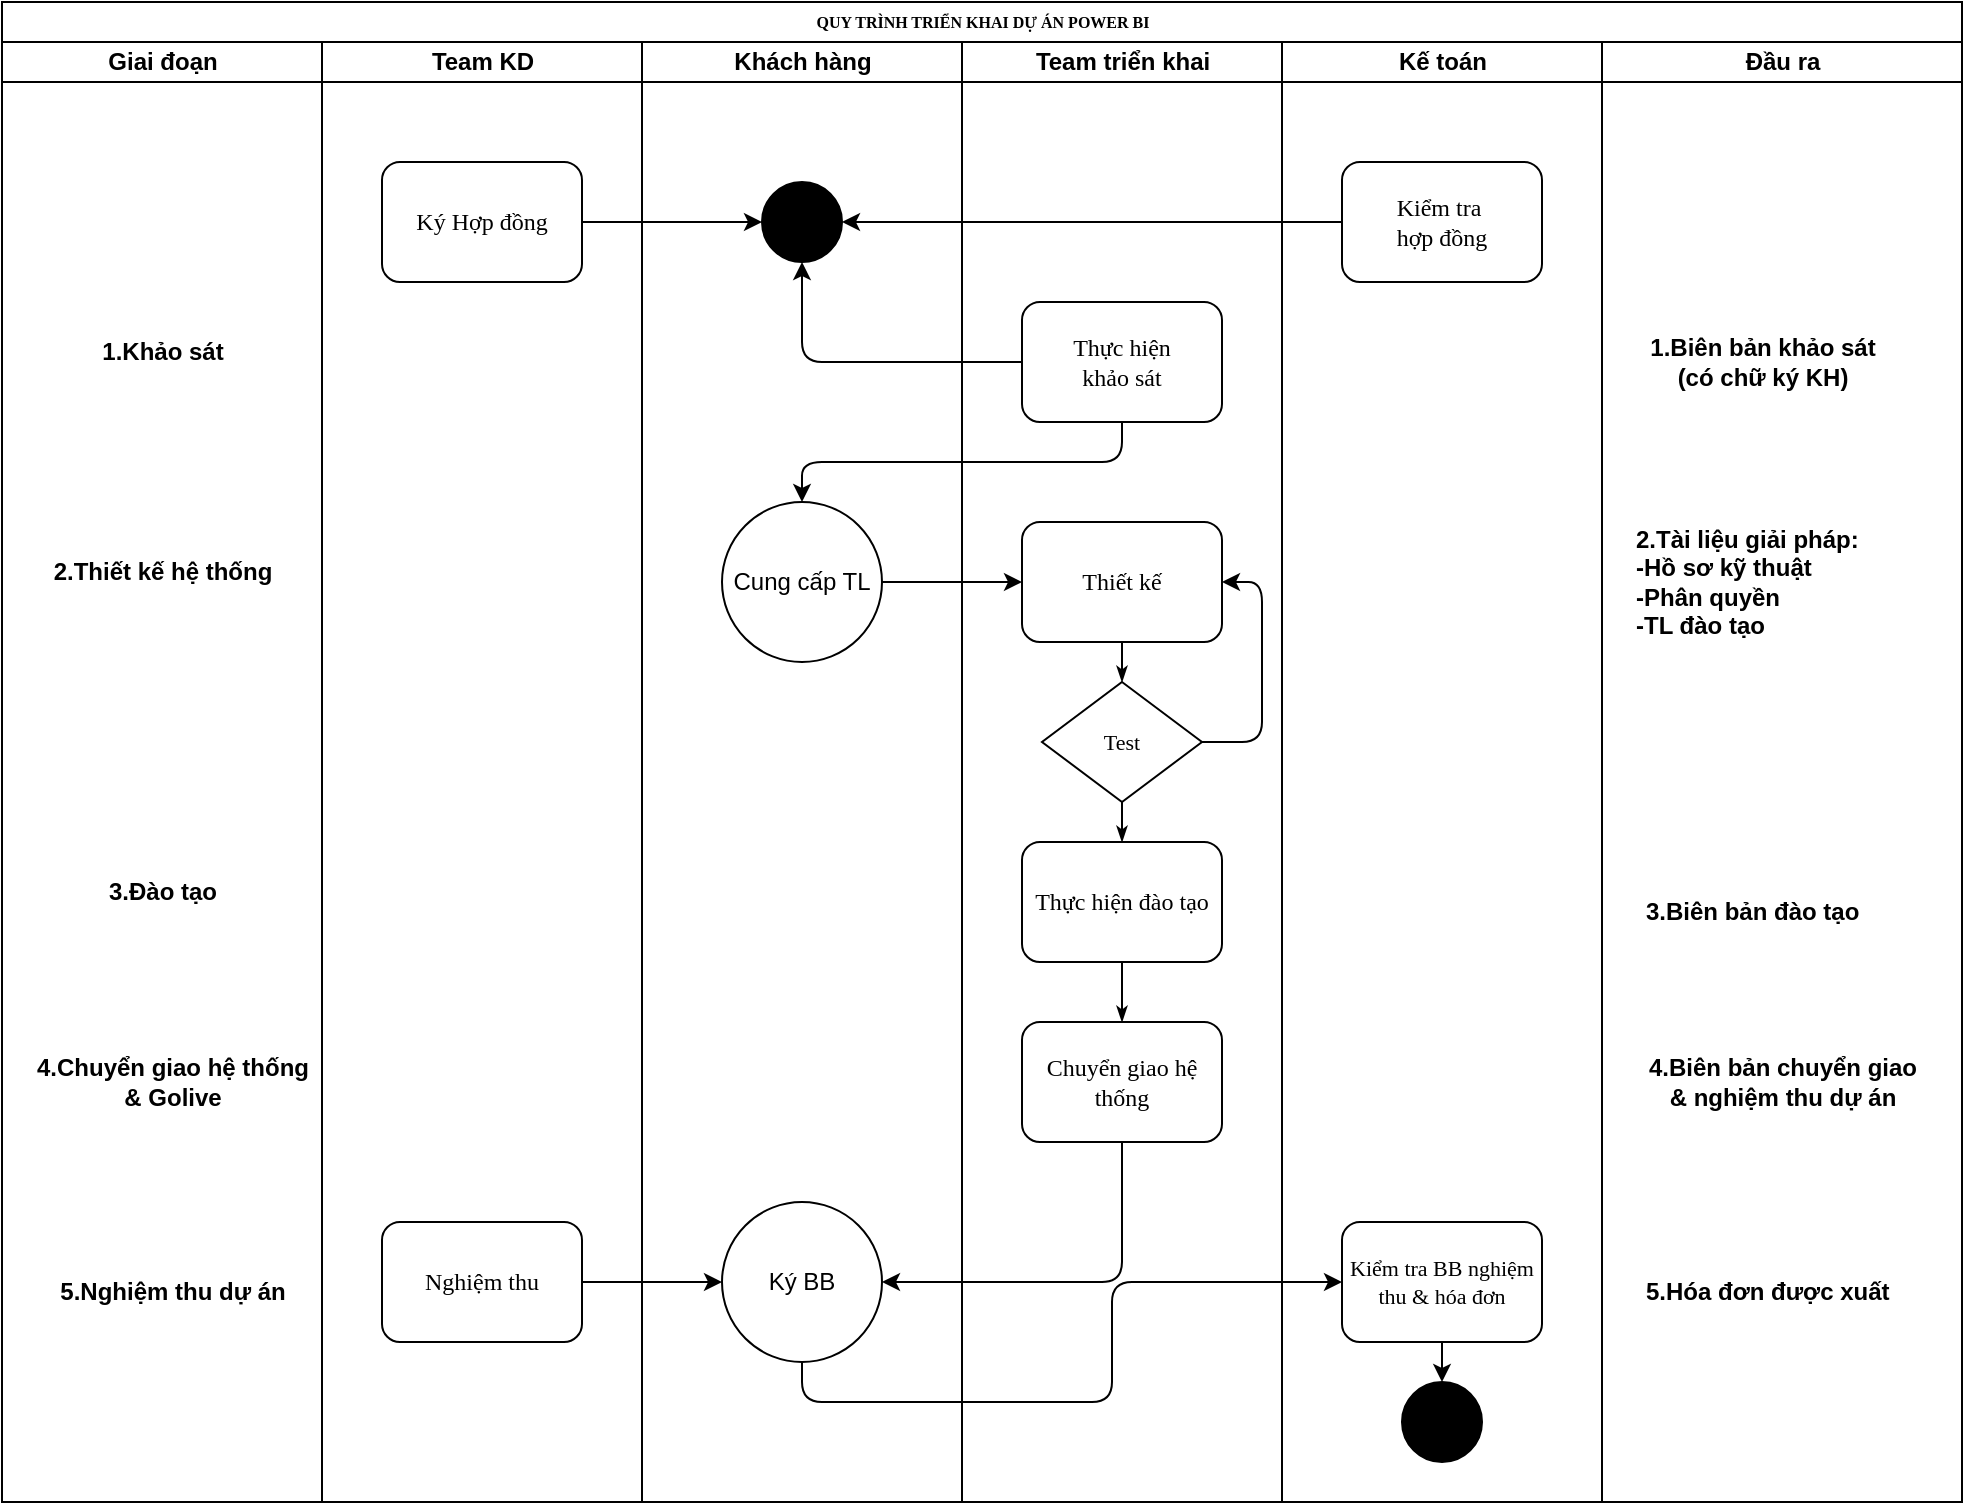 <mxfile version="26.0.6">
  <diagram name="QT triển khai dự án" id="74e2e168-ea6b-b213-b513-2b3c1d86103e">
    <mxGraphModel dx="864" dy="495" grid="1" gridSize="10" guides="1" tooltips="1" connect="1" arrows="1" fold="1" page="1" pageScale="1" pageWidth="1100" pageHeight="850" background="none" math="0" shadow="0">
      <root>
        <mxCell id="0" />
        <mxCell id="1" parent="0" />
        <mxCell id="77e6c97f196da883-1" value="QUY TRÌNH TRIỂN KHAI DỰ ÁN POWER BI" style="swimlane;html=1;childLayout=stackLayout;startSize=20;rounded=0;shadow=0;labelBackgroundColor=none;strokeWidth=1;fontFamily=Verdana;fontSize=8;align=center;" parent="1" vertex="1">
          <mxGeometry x="70" y="40" width="980" height="750" as="geometry" />
        </mxCell>
        <mxCell id="77e6c97f196da883-2" value="Giai đoạn" style="swimlane;html=1;startSize=20;" parent="77e6c97f196da883-1" vertex="1">
          <mxGeometry y="20" width="160" height="730" as="geometry" />
        </mxCell>
        <mxCell id="vj4IsN3KzvO2M_Oj43wz-1" value="1.Khảo sát" style="text;html=1;align=center;verticalAlign=middle;resizable=0;points=[];autosize=1;strokeColor=none;fillColor=none;fontStyle=1" parent="77e6c97f196da883-2" vertex="1">
          <mxGeometry x="40" y="140" width="80" height="30" as="geometry" />
        </mxCell>
        <mxCell id="BKxRmo-EHyONBelmBr22-2" value="2.Thiết kế hệ thống" style="text;html=1;align=center;verticalAlign=middle;resizable=0;points=[];autosize=1;strokeColor=none;fillColor=none;fontStyle=1" vertex="1" parent="77e6c97f196da883-2">
          <mxGeometry x="15" y="250" width="130" height="30" as="geometry" />
        </mxCell>
        <mxCell id="BKxRmo-EHyONBelmBr22-7" value="3.Đào tạo" style="text;html=1;align=center;verticalAlign=middle;resizable=0;points=[];autosize=1;strokeColor=none;fillColor=none;fontStyle=1" vertex="1" parent="77e6c97f196da883-2">
          <mxGeometry x="40" y="410" width="80" height="30" as="geometry" />
        </mxCell>
        <mxCell id="BKxRmo-EHyONBelmBr22-8" value="4.Chuyển giao hệ thống &lt;br&gt;&amp;amp; Golive" style="text;html=1;align=center;verticalAlign=middle;resizable=0;points=[];autosize=1;strokeColor=none;fillColor=none;fontStyle=1" vertex="1" parent="77e6c97f196da883-2">
          <mxGeometry x="10" y="500" width="150" height="40" as="geometry" />
        </mxCell>
        <mxCell id="BKxRmo-EHyONBelmBr22-10" value="5.Nghiệm thu dự án" style="text;html=1;align=center;verticalAlign=middle;resizable=0;points=[];autosize=1;strokeColor=none;fillColor=none;fontStyle=1" vertex="1" parent="77e6c97f196da883-2">
          <mxGeometry x="20" y="610" width="130" height="30" as="geometry" />
        </mxCell>
        <mxCell id="77e6c97f196da883-3" value="Team KD" style="swimlane;html=1;startSize=20;" parent="77e6c97f196da883-1" vertex="1">
          <mxGeometry x="160" y="20" width="160" height="730" as="geometry" />
        </mxCell>
        <mxCell id="77e6c97f196da883-11" value="&lt;font style=&quot;font-size: 12px;&quot;&gt;Ký Hợp đồng&lt;/font&gt;" style="rounded=1;whiteSpace=wrap;html=1;shadow=0;labelBackgroundColor=none;strokeWidth=1;fontFamily=Verdana;fontSize=8;align=center;" parent="77e6c97f196da883-3" vertex="1">
          <mxGeometry x="30" y="60" width="100" height="60" as="geometry" />
        </mxCell>
        <mxCell id="BKxRmo-EHyONBelmBr22-9" value="&lt;font style=&quot;font-size: 12px;&quot;&gt;Nghiệm thu&lt;/font&gt;" style="rounded=1;whiteSpace=wrap;html=1;shadow=0;labelBackgroundColor=none;strokeWidth=1;fontFamily=Verdana;fontSize=8;align=center;" vertex="1" parent="77e6c97f196da883-3">
          <mxGeometry x="30" y="590" width="100" height="60" as="geometry" />
        </mxCell>
        <mxCell id="77e6c97f196da883-4" value="Khách hàng" style="swimlane;html=1;startSize=20;" parent="77e6c97f196da883-1" vertex="1">
          <mxGeometry x="320" y="20" width="160" height="730" as="geometry" />
        </mxCell>
        <mxCell id="vj4IsN3KzvO2M_Oj43wz-3" value="" style="ellipse;whiteSpace=wrap;html=1;aspect=fixed;fillColor=#000000;" parent="77e6c97f196da883-4" vertex="1">
          <mxGeometry x="60" y="70" width="40" height="40" as="geometry" />
        </mxCell>
        <mxCell id="BKxRmo-EHyONBelmBr22-4" value="Cung cấp TL" style="ellipse;whiteSpace=wrap;html=1;aspect=fixed;" vertex="1" parent="77e6c97f196da883-4">
          <mxGeometry x="40" y="230" width="80" height="80" as="geometry" />
        </mxCell>
        <mxCell id="BKxRmo-EHyONBelmBr22-11" value="Ký BB" style="ellipse;whiteSpace=wrap;html=1;aspect=fixed;" vertex="1" parent="77e6c97f196da883-4">
          <mxGeometry x="40" y="580" width="80" height="80" as="geometry" />
        </mxCell>
        <mxCell id="77e6c97f196da883-5" value="Team triển khai" style="swimlane;html=1;startSize=20;" parent="77e6c97f196da883-1" vertex="1">
          <mxGeometry x="480" y="20" width="160" height="730" as="geometry" />
        </mxCell>
        <mxCell id="77e6c97f196da883-15" value="&lt;font style=&quot;font-size: 12px;&quot;&gt;Thiết kế&lt;/font&gt;" style="rounded=1;whiteSpace=wrap;html=1;shadow=0;labelBackgroundColor=none;strokeWidth=1;fontFamily=Verdana;fontSize=8;align=center;" parent="77e6c97f196da883-5" vertex="1">
          <mxGeometry x="30" y="240" width="100" height="60" as="geometry" />
        </mxCell>
        <mxCell id="BKxRmo-EHyONBelmBr22-6" style="edgeStyle=orthogonalEdgeStyle;rounded=1;orthogonalLoop=1;jettySize=auto;html=1;exitX=1;exitY=0.5;exitDx=0;exitDy=0;entryX=1;entryY=0.5;entryDx=0;entryDy=0;curved=0;" edge="1" parent="77e6c97f196da883-5" source="77e6c97f196da883-16" target="77e6c97f196da883-15">
          <mxGeometry relative="1" as="geometry">
            <Array as="points">
              <mxPoint x="150" y="350" />
              <mxPoint x="150" y="270" />
            </Array>
          </mxGeometry>
        </mxCell>
        <mxCell id="77e6c97f196da883-16" value="&lt;font style=&quot;font-size: 11px;&quot;&gt;Test&lt;/font&gt;" style="rhombus;whiteSpace=wrap;html=1;rounded=0;shadow=0;labelBackgroundColor=none;strokeWidth=1;fontFamily=Verdana;fontSize=8;align=center;" parent="77e6c97f196da883-5" vertex="1">
          <mxGeometry x="40" y="320" width="80" height="60" as="geometry" />
        </mxCell>
        <mxCell id="77e6c97f196da883-17" value="&lt;font style=&quot;font-size: 12px;&quot;&gt;Thực hiện đào tạo&lt;/font&gt;" style="rounded=1;whiteSpace=wrap;html=1;shadow=0;labelBackgroundColor=none;strokeWidth=1;fontFamily=Verdana;fontSize=8;align=center;" parent="77e6c97f196da883-5" vertex="1">
          <mxGeometry x="30" y="400" width="100" height="60" as="geometry" />
        </mxCell>
        <mxCell id="77e6c97f196da883-34" style="edgeStyle=orthogonalEdgeStyle;rounded=1;html=1;labelBackgroundColor=none;startArrow=none;startFill=0;startSize=5;endArrow=classicThin;endFill=1;endSize=5;jettySize=auto;orthogonalLoop=1;strokeColor=#000000;strokeWidth=1;fontFamily=Verdana;fontSize=8;fontColor=#000000;" parent="77e6c97f196da883-5" source="77e6c97f196da883-15" target="77e6c97f196da883-16" edge="1">
          <mxGeometry relative="1" as="geometry" />
        </mxCell>
        <mxCell id="77e6c97f196da883-35" style="edgeStyle=orthogonalEdgeStyle;rounded=1;html=1;labelBackgroundColor=none;startArrow=none;startFill=0;startSize=5;endArrow=classicThin;endFill=1;endSize=5;jettySize=auto;orthogonalLoop=1;strokeWidth=1;fontFamily=Verdana;fontSize=8" parent="77e6c97f196da883-5" source="77e6c97f196da883-16" target="77e6c97f196da883-17" edge="1">
          <mxGeometry relative="1" as="geometry" />
        </mxCell>
        <mxCell id="vj4IsN3KzvO2M_Oj43wz-6" value="&lt;font style=&quot;font-size: 12px;&quot;&gt;Thực hiện &lt;br&gt;khảo sát&lt;/font&gt;" style="rounded=1;whiteSpace=wrap;html=1;shadow=0;labelBackgroundColor=none;strokeWidth=1;fontFamily=Verdana;fontSize=8;align=center;" parent="77e6c97f196da883-5" vertex="1">
          <mxGeometry x="30" y="130" width="100" height="60" as="geometry" />
        </mxCell>
        <mxCell id="77e6c97f196da883-18" value="&lt;font style=&quot;font-size: 12px;&quot;&gt;Chuyển giao hệ thống&lt;/font&gt;" style="rounded=1;whiteSpace=wrap;html=1;shadow=0;labelBackgroundColor=none;strokeWidth=1;fontFamily=Verdana;fontSize=8;align=center;" parent="77e6c97f196da883-5" vertex="1">
          <mxGeometry x="30" y="490" width="100" height="60" as="geometry" />
        </mxCell>
        <mxCell id="107ba76e4e335f99-1" style="edgeStyle=orthogonalEdgeStyle;rounded=1;html=1;labelBackgroundColor=none;startArrow=none;startFill=0;startSize=5;endArrow=classicThin;endFill=1;endSize=5;jettySize=auto;orthogonalLoop=1;strokeWidth=1;fontFamily=Verdana;fontSize=8" parent="77e6c97f196da883-5" source="77e6c97f196da883-17" target="77e6c97f196da883-18" edge="1">
          <mxGeometry relative="1" as="geometry" />
        </mxCell>
        <mxCell id="77e6c97f196da883-6" value="Kế toán" style="swimlane;html=1;startSize=20;" parent="77e6c97f196da883-1" vertex="1">
          <mxGeometry x="640" y="20" width="160" height="730" as="geometry" />
        </mxCell>
        <mxCell id="BKxRmo-EHyONBelmBr22-20" style="edgeStyle=orthogonalEdgeStyle;rounded=0;orthogonalLoop=1;jettySize=auto;html=1;exitX=0.5;exitY=1;exitDx=0;exitDy=0;entryX=0.5;entryY=0;entryDx=0;entryDy=0;" edge="1" parent="77e6c97f196da883-6" source="77e6c97f196da883-22" target="BKxRmo-EHyONBelmBr22-19">
          <mxGeometry relative="1" as="geometry" />
        </mxCell>
        <mxCell id="77e6c97f196da883-22" value="&lt;font style=&quot;font-size: 11px;&quot;&gt;Kiểm tra BB nghiệm thu &amp;amp; hóa đơn&lt;/font&gt;" style="rounded=1;whiteSpace=wrap;html=1;shadow=0;labelBackgroundColor=none;strokeWidth=1;fontFamily=Verdana;fontSize=8;align=center;" parent="77e6c97f196da883-6" vertex="1">
          <mxGeometry x="30" y="590" width="100" height="60" as="geometry" />
        </mxCell>
        <mxCell id="77e6c97f196da883-9" value="&lt;span style=&quot;font-size: 12px;&quot;&gt;Kiểm tra&amp;nbsp;&lt;br&gt;hợp đồng&lt;/span&gt;" style="rounded=1;whiteSpace=wrap;html=1;shadow=0;labelBackgroundColor=none;strokeWidth=1;fontFamily=Verdana;fontSize=8;align=center;" parent="77e6c97f196da883-6" vertex="1">
          <mxGeometry x="30" y="60" width="100" height="60" as="geometry" />
        </mxCell>
        <mxCell id="BKxRmo-EHyONBelmBr22-19" value="" style="ellipse;whiteSpace=wrap;html=1;aspect=fixed;fillColor=#000000;" vertex="1" parent="77e6c97f196da883-6">
          <mxGeometry x="60" y="670" width="40" height="40" as="geometry" />
        </mxCell>
        <mxCell id="77e6c97f196da883-7" value="Đầu ra" style="swimlane;html=1;startSize=20;" parent="77e6c97f196da883-1" vertex="1">
          <mxGeometry x="800" y="20" width="180" height="730" as="geometry" />
        </mxCell>
        <mxCell id="vj4IsN3KzvO2M_Oj43wz-8" value="&lt;b&gt;1.Biên bản khảo sát &lt;br&gt;(có chữ ký KH)&lt;/b&gt;" style="text;html=1;align=center;verticalAlign=middle;resizable=0;points=[];autosize=1;strokeColor=none;fillColor=none;" parent="77e6c97f196da883-7" vertex="1">
          <mxGeometry x="10" y="140" width="140" height="40" as="geometry" />
        </mxCell>
        <mxCell id="BKxRmo-EHyONBelmBr22-5" value="&lt;b&gt;2.Tài liệu giải pháp:&lt;br&gt;-Hồ sơ kỹ thuật&lt;br&gt;-Phân quyền&lt;br&gt;-TL đào tạo&lt;/b&gt;" style="text;html=1;align=left;verticalAlign=middle;resizable=0;points=[];autosize=1;strokeColor=none;fillColor=none;" vertex="1" parent="77e6c97f196da883-7">
          <mxGeometry x="15" y="235" width="130" height="70" as="geometry" />
        </mxCell>
        <mxCell id="BKxRmo-EHyONBelmBr22-13" value="&lt;b&gt;3.Biên bản đào tạo&lt;/b&gt;" style="text;html=1;align=left;verticalAlign=middle;resizable=0;points=[];autosize=1;strokeColor=none;fillColor=none;" vertex="1" parent="77e6c97f196da883-7">
          <mxGeometry x="20" y="420" width="130" height="30" as="geometry" />
        </mxCell>
        <mxCell id="BKxRmo-EHyONBelmBr22-14" value="&lt;b&gt;4.Biên bản chuyển giao&lt;br&gt;&amp;amp; nghiệm thu dự án&lt;/b&gt;" style="text;html=1;align=center;verticalAlign=middle;resizable=0;points=[];autosize=1;strokeColor=none;fillColor=none;" vertex="1" parent="77e6c97f196da883-7">
          <mxGeometry x="10" y="500" width="160" height="40" as="geometry" />
        </mxCell>
        <mxCell id="BKxRmo-EHyONBelmBr22-15" value="&lt;b&gt;5.Hóa đơn được xuất&lt;/b&gt;" style="text;html=1;align=left;verticalAlign=middle;resizable=0;points=[];autosize=1;strokeColor=none;fillColor=none;" vertex="1" parent="77e6c97f196da883-7">
          <mxGeometry x="20" y="610" width="150" height="30" as="geometry" />
        </mxCell>
        <mxCell id="vj4IsN3KzvO2M_Oj43wz-4" style="edgeStyle=orthogonalEdgeStyle;rounded=0;orthogonalLoop=1;jettySize=auto;html=1;exitX=1;exitY=0.5;exitDx=0;exitDy=0;entryX=0;entryY=0.5;entryDx=0;entryDy=0;" parent="77e6c97f196da883-1" source="77e6c97f196da883-11" target="vj4IsN3KzvO2M_Oj43wz-3" edge="1">
          <mxGeometry relative="1" as="geometry" />
        </mxCell>
        <mxCell id="vj4IsN3KzvO2M_Oj43wz-5" style="edgeStyle=orthogonalEdgeStyle;rounded=0;orthogonalLoop=1;jettySize=auto;html=1;entryX=1;entryY=0.5;entryDx=0;entryDy=0;" parent="77e6c97f196da883-1" source="77e6c97f196da883-9" target="vj4IsN3KzvO2M_Oj43wz-3" edge="1">
          <mxGeometry relative="1" as="geometry" />
        </mxCell>
        <mxCell id="vj4IsN3KzvO2M_Oj43wz-7" style="edgeStyle=orthogonalEdgeStyle;rounded=1;orthogonalLoop=1;jettySize=auto;html=1;entryX=0.5;entryY=1;entryDx=0;entryDy=0;curved=0;" parent="77e6c97f196da883-1" source="vj4IsN3KzvO2M_Oj43wz-6" target="vj4IsN3KzvO2M_Oj43wz-3" edge="1">
          <mxGeometry relative="1" as="geometry" />
        </mxCell>
        <mxCell id="BKxRmo-EHyONBelmBr22-1" style="edgeStyle=orthogonalEdgeStyle;rounded=1;orthogonalLoop=1;jettySize=auto;html=1;exitX=0.5;exitY=1;exitDx=0;exitDy=0;entryX=0.5;entryY=0;entryDx=0;entryDy=0;curved=0;" edge="1" parent="77e6c97f196da883-1" source="vj4IsN3KzvO2M_Oj43wz-6" target="BKxRmo-EHyONBelmBr22-4">
          <mxGeometry relative="1" as="geometry">
            <mxPoint x="400" y="260" as="targetPoint" />
          </mxGeometry>
        </mxCell>
        <mxCell id="BKxRmo-EHyONBelmBr22-3" value="" style="edgeStyle=orthogonalEdgeStyle;rounded=0;orthogonalLoop=1;jettySize=auto;html=1;exitX=1;exitY=0.5;exitDx=0;exitDy=0;" edge="1" parent="77e6c97f196da883-1" source="BKxRmo-EHyONBelmBr22-4" target="77e6c97f196da883-15">
          <mxGeometry relative="1" as="geometry">
            <mxPoint x="440" y="290" as="sourcePoint" />
          </mxGeometry>
        </mxCell>
        <mxCell id="BKxRmo-EHyONBelmBr22-16" style="edgeStyle=orthogonalEdgeStyle;rounded=0;orthogonalLoop=1;jettySize=auto;html=1;exitX=1;exitY=0.5;exitDx=0;exitDy=0;entryX=0;entryY=0.5;entryDx=0;entryDy=0;" edge="1" parent="77e6c97f196da883-1" source="BKxRmo-EHyONBelmBr22-9" target="BKxRmo-EHyONBelmBr22-11">
          <mxGeometry relative="1" as="geometry" />
        </mxCell>
        <mxCell id="BKxRmo-EHyONBelmBr22-17" style="edgeStyle=orthogonalEdgeStyle;rounded=1;orthogonalLoop=1;jettySize=auto;html=1;exitX=0.5;exitY=1;exitDx=0;exitDy=0;entryX=1;entryY=0.5;entryDx=0;entryDy=0;curved=0;" edge="1" parent="77e6c97f196da883-1" source="77e6c97f196da883-18" target="BKxRmo-EHyONBelmBr22-11">
          <mxGeometry relative="1" as="geometry" />
        </mxCell>
        <mxCell id="BKxRmo-EHyONBelmBr22-18" style="edgeStyle=orthogonalEdgeStyle;rounded=1;orthogonalLoop=1;jettySize=auto;html=1;exitX=0.5;exitY=1;exitDx=0;exitDy=0;entryX=0;entryY=0.5;entryDx=0;entryDy=0;curved=0;" edge="1" parent="77e6c97f196da883-1" source="BKxRmo-EHyONBelmBr22-11" target="77e6c97f196da883-22">
          <mxGeometry relative="1" as="geometry" />
        </mxCell>
      </root>
    </mxGraphModel>
  </diagram>
</mxfile>
